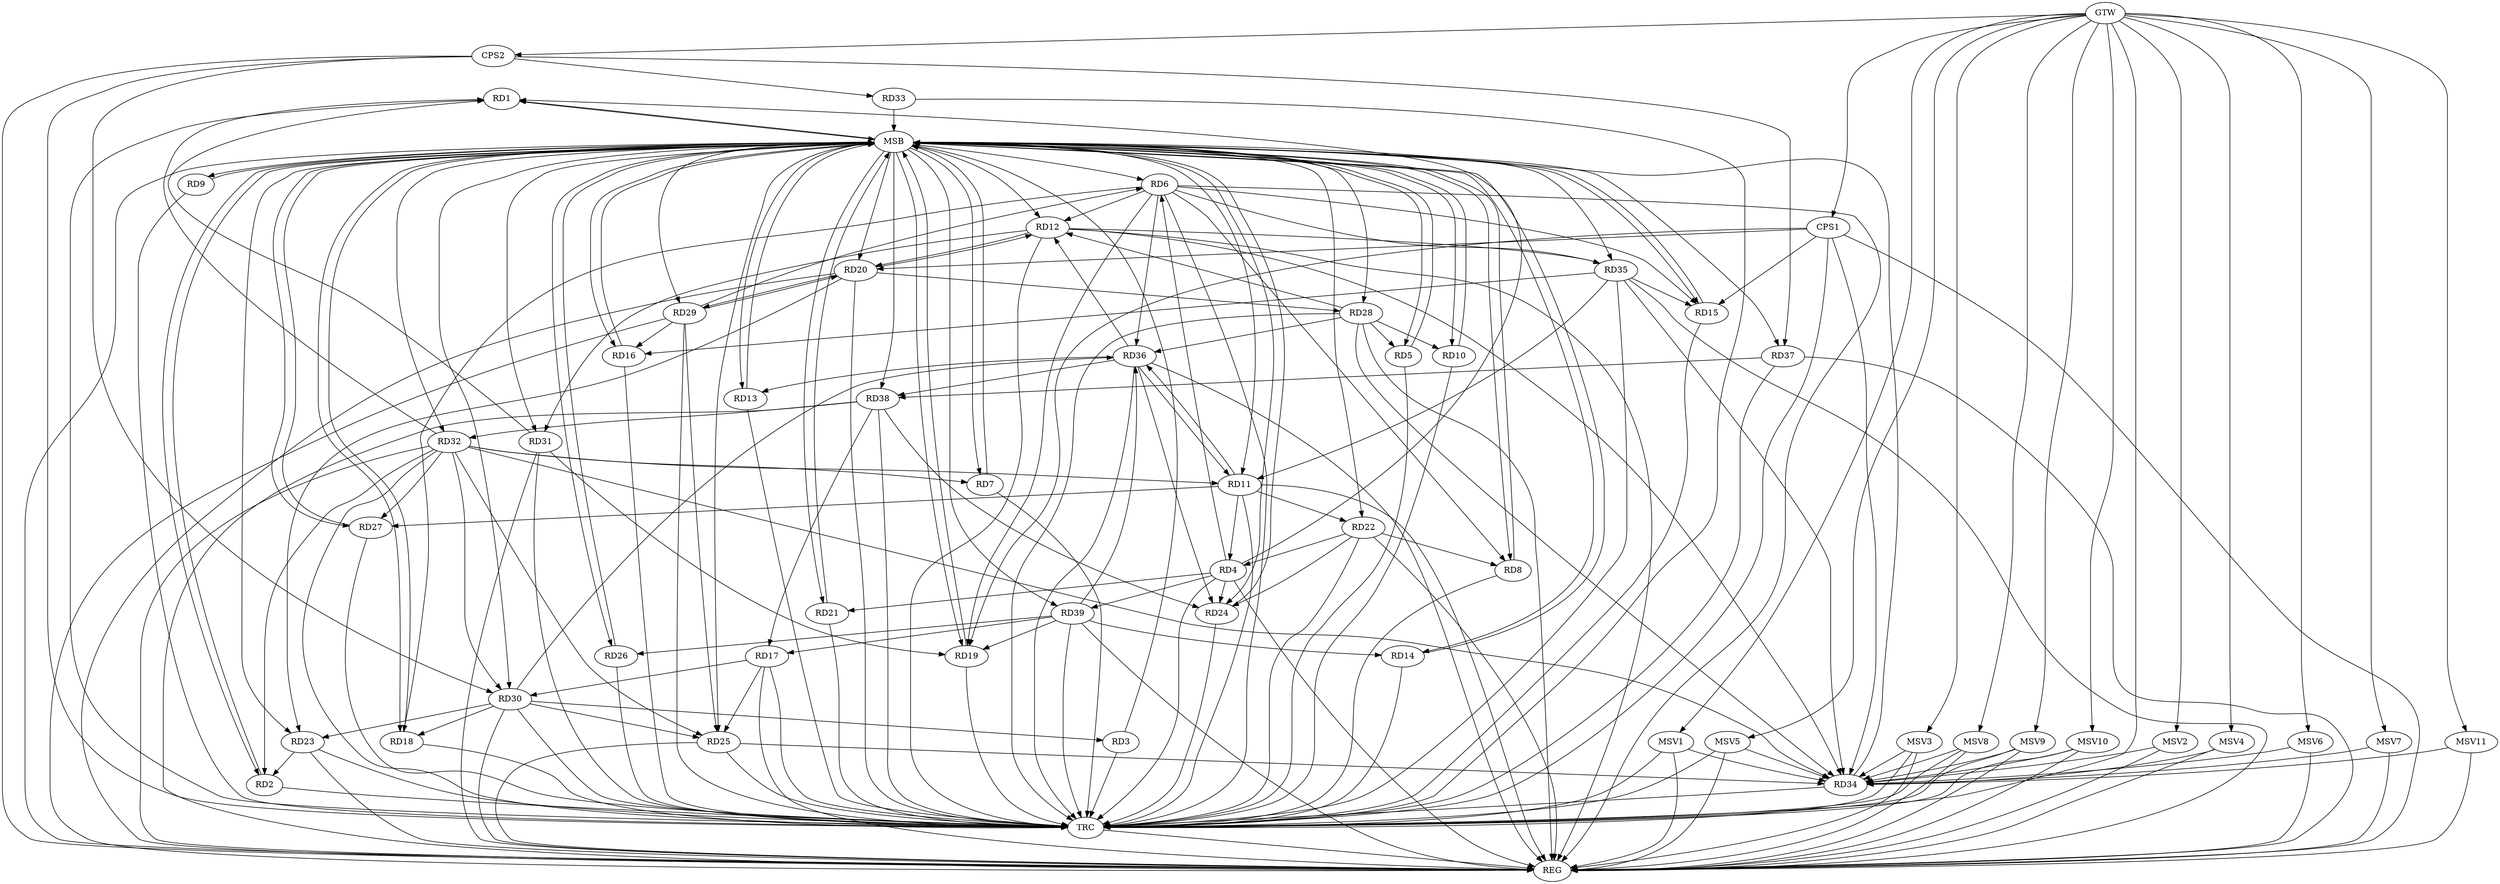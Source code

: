 strict digraph G {
  RD1 [ label="RD1" ];
  RD2 [ label="RD2" ];
  RD3 [ label="RD3" ];
  RD4 [ label="RD4" ];
  RD5 [ label="RD5" ];
  RD6 [ label="RD6" ];
  RD7 [ label="RD7" ];
  RD8 [ label="RD8" ];
  RD9 [ label="RD9" ];
  RD10 [ label="RD10" ];
  RD11 [ label="RD11" ];
  RD12 [ label="RD12" ];
  RD13 [ label="RD13" ];
  RD14 [ label="RD14" ];
  RD15 [ label="RD15" ];
  RD16 [ label="RD16" ];
  RD17 [ label="RD17" ];
  RD18 [ label="RD18" ];
  RD19 [ label="RD19" ];
  RD20 [ label="RD20" ];
  RD21 [ label="RD21" ];
  RD22 [ label="RD22" ];
  RD23 [ label="RD23" ];
  RD24 [ label="RD24" ];
  RD25 [ label="RD25" ];
  RD26 [ label="RD26" ];
  RD27 [ label="RD27" ];
  RD28 [ label="RD28" ];
  RD29 [ label="RD29" ];
  RD30 [ label="RD30" ];
  RD31 [ label="RD31" ];
  RD32 [ label="RD32" ];
  RD33 [ label="RD33" ];
  RD34 [ label="RD34" ];
  RD35 [ label="RD35" ];
  RD36 [ label="RD36" ];
  RD37 [ label="RD37" ];
  RD38 [ label="RD38" ];
  RD39 [ label="RD39" ];
  CPS1 [ label="CPS1" ];
  CPS2 [ label="CPS2" ];
  GTW [ label="GTW" ];
  REG [ label="REG" ];
  MSB [ label="MSB" ];
  TRC [ label="TRC" ];
  MSV1 [ label="MSV1" ];
  MSV2 [ label="MSV2" ];
  MSV3 [ label="MSV3" ];
  MSV4 [ label="MSV4" ];
  MSV5 [ label="MSV5" ];
  MSV6 [ label="MSV6" ];
  MSV7 [ label="MSV7" ];
  MSV8 [ label="MSV8" ];
  MSV9 [ label="MSV9" ];
  MSV10 [ label="MSV10" ];
  MSV11 [ label="MSV11" ];
  RD4 -> RD1;
  RD31 -> RD1;
  RD32 -> RD1;
  RD23 -> RD2;
  RD32 -> RD2;
  RD30 -> RD3;
  RD4 -> RD6;
  RD11 -> RD4;
  RD4 -> RD21;
  RD22 -> RD4;
  RD4 -> RD24;
  RD4 -> RD39;
  RD28 -> RD5;
  RD6 -> RD8;
  RD6 -> RD12;
  RD6 -> RD15;
  RD6 -> RD18;
  RD6 -> RD19;
  RD29 -> RD6;
  RD6 -> RD35;
  RD6 -> RD36;
  RD32 -> RD7;
  RD22 -> RD8;
  RD28 -> RD10;
  RD11 -> RD22;
  RD11 -> RD27;
  RD32 -> RD11;
  RD35 -> RD11;
  RD11 -> RD36;
  RD36 -> RD11;
  RD12 -> RD20;
  RD20 -> RD12;
  RD28 -> RD12;
  RD12 -> RD31;
  RD12 -> RD34;
  RD12 -> RD35;
  RD36 -> RD12;
  RD36 -> RD13;
  RD39 -> RD14;
  RD35 -> RD15;
  RD29 -> RD16;
  RD35 -> RD16;
  RD17 -> RD25;
  RD17 -> RD30;
  RD38 -> RD17;
  RD39 -> RD17;
  RD30 -> RD18;
  RD31 -> RD19;
  RD39 -> RD19;
  RD20 -> RD23;
  RD20 -> RD28;
  RD20 -> RD29;
  RD29 -> RD20;
  RD22 -> RD24;
  RD30 -> RD23;
  RD36 -> RD24;
  RD38 -> RD24;
  RD29 -> RD25;
  RD30 -> RD25;
  RD32 -> RD25;
  RD25 -> RD34;
  RD39 -> RD26;
  RD32 -> RD27;
  RD28 -> RD34;
  RD28 -> RD36;
  RD32 -> RD30;
  RD30 -> RD36;
  RD32 -> RD34;
  RD38 -> RD32;
  RD35 -> RD34;
  RD36 -> RD38;
  RD39 -> RD36;
  RD37 -> RD38;
  CPS1 -> RD19;
  CPS1 -> RD34;
  CPS1 -> RD20;
  CPS1 -> RD15;
  CPS2 -> RD33;
  CPS2 -> RD37;
  CPS2 -> RD30;
  GTW -> CPS1;
  GTW -> CPS2;
  RD4 -> REG;
  RD6 -> REG;
  RD11 -> REG;
  RD12 -> REG;
  RD17 -> REG;
  RD20 -> REG;
  RD22 -> REG;
  RD23 -> REG;
  RD25 -> REG;
  RD28 -> REG;
  RD29 -> REG;
  RD30 -> REG;
  RD31 -> REG;
  RD32 -> REG;
  RD35 -> REG;
  RD36 -> REG;
  RD37 -> REG;
  RD38 -> REG;
  RD39 -> REG;
  CPS1 -> REG;
  CPS2 -> REG;
  RD1 -> MSB;
  MSB -> RD2;
  MSB -> RD12;
  MSB -> RD19;
  MSB -> RD24;
  MSB -> REG;
  RD2 -> MSB;
  MSB -> RD6;
  MSB -> RD11;
  MSB -> RD18;
  MSB -> RD26;
  MSB -> RD28;
  MSB -> RD38;
  RD3 -> MSB;
  MSB -> RD14;
  MSB -> RD21;
  MSB -> RD29;
  RD5 -> MSB;
  MSB -> RD32;
  MSB -> RD39;
  RD7 -> MSB;
  RD8 -> MSB;
  MSB -> RD5;
  RD9 -> MSB;
  RD10 -> MSB;
  MSB -> RD7;
  MSB -> RD23;
  RD13 -> MSB;
  MSB -> RD15;
  MSB -> RD20;
  MSB -> RD27;
  RD14 -> MSB;
  MSB -> RD9;
  MSB -> RD25;
  MSB -> RD31;
  RD15 -> MSB;
  MSB -> RD10;
  RD16 -> MSB;
  MSB -> RD30;
  RD18 -> MSB;
  RD19 -> MSB;
  MSB -> RD16;
  RD21 -> MSB;
  MSB -> RD22;
  MSB -> RD37;
  RD24 -> MSB;
  MSB -> RD8;
  RD26 -> MSB;
  MSB -> RD13;
  RD27 -> MSB;
  MSB -> RD1;
  MSB -> RD35;
  RD33 -> MSB;
  RD34 -> MSB;
  RD1 -> TRC;
  RD2 -> TRC;
  RD3 -> TRC;
  RD4 -> TRC;
  RD5 -> TRC;
  RD6 -> TRC;
  RD7 -> TRC;
  RD8 -> TRC;
  RD9 -> TRC;
  RD10 -> TRC;
  RD11 -> TRC;
  RD12 -> TRC;
  RD13 -> TRC;
  RD14 -> TRC;
  RD15 -> TRC;
  RD16 -> TRC;
  RD17 -> TRC;
  RD18 -> TRC;
  RD19 -> TRC;
  RD20 -> TRC;
  RD21 -> TRC;
  RD22 -> TRC;
  RD23 -> TRC;
  RD24 -> TRC;
  RD25 -> TRC;
  RD26 -> TRC;
  RD27 -> TRC;
  RD28 -> TRC;
  RD29 -> TRC;
  RD30 -> TRC;
  RD31 -> TRC;
  RD32 -> TRC;
  RD33 -> TRC;
  RD34 -> TRC;
  RD35 -> TRC;
  RD36 -> TRC;
  RD37 -> TRC;
  RD38 -> TRC;
  RD39 -> TRC;
  CPS1 -> TRC;
  CPS2 -> TRC;
  GTW -> TRC;
  TRC -> REG;
  MSV1 -> RD34;
  MSV2 -> RD34;
  MSV3 -> RD34;
  MSV4 -> RD34;
  GTW -> MSV1;
  MSV1 -> REG;
  MSV1 -> TRC;
  GTW -> MSV2;
  MSV2 -> REG;
  GTW -> MSV3;
  MSV3 -> REG;
  MSV3 -> TRC;
  GTW -> MSV4;
  MSV4 -> REG;
  MSV5 -> RD34;
  GTW -> MSV5;
  MSV5 -> REG;
  MSV5 -> TRC;
  MSV6 -> RD34;
  GTW -> MSV6;
  MSV6 -> REG;
  MSV7 -> RD34;
  MSV8 -> RD34;
  GTW -> MSV7;
  MSV7 -> REG;
  GTW -> MSV8;
  MSV8 -> REG;
  MSV8 -> TRC;
  MSV9 -> RD34;
  MSV10 -> RD34;
  GTW -> MSV9;
  MSV9 -> REG;
  MSV9 -> TRC;
  GTW -> MSV10;
  MSV10 -> REG;
  MSV10 -> TRC;
  MSV11 -> RD34;
  GTW -> MSV11;
  MSV11 -> REG;
}
